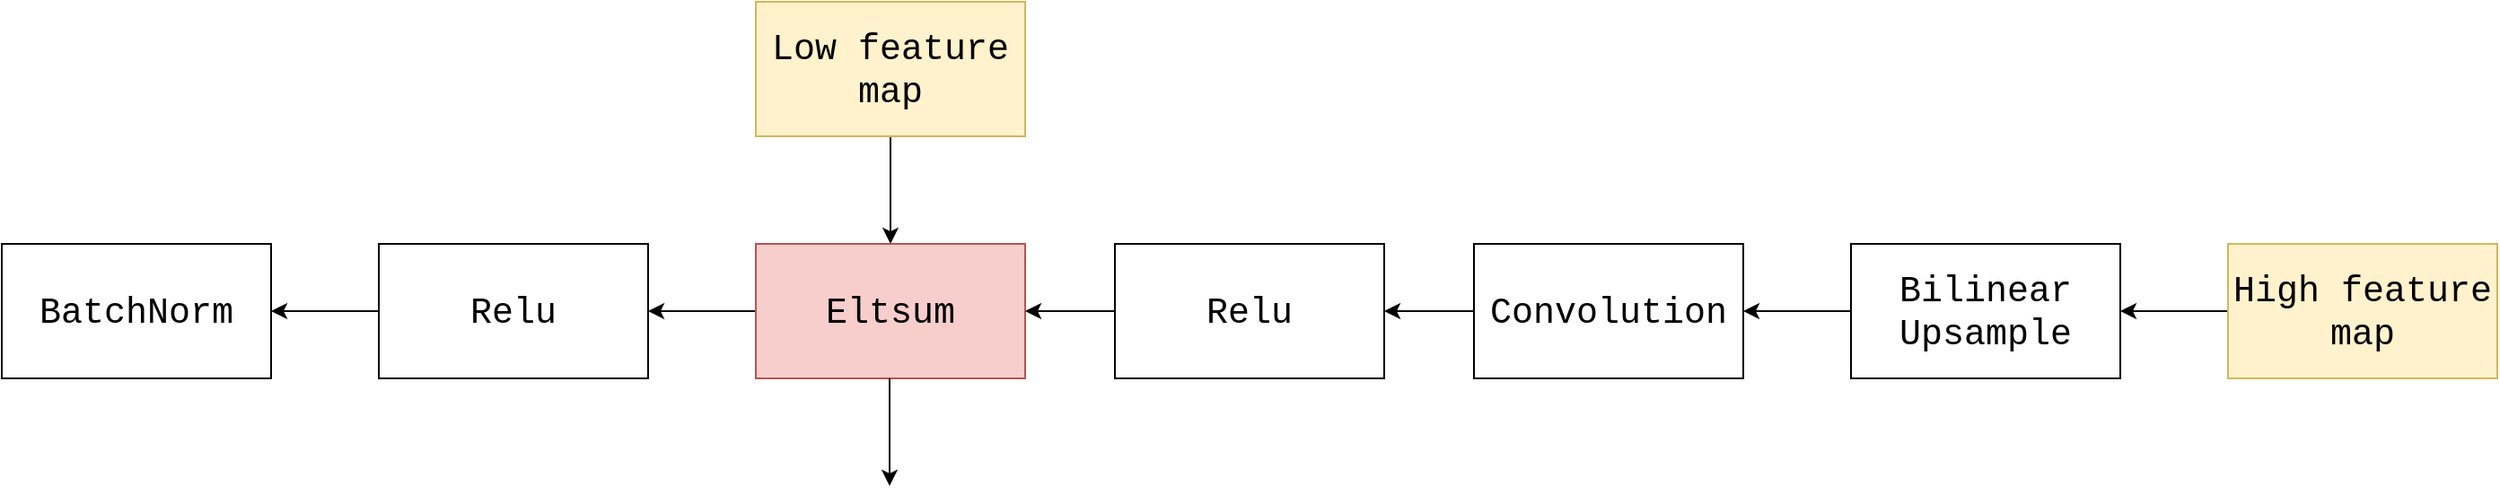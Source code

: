 <mxfile version="21.6.1" type="device">
  <diagram name="Page-1" id="B3fTKQre_OQITpEcB2sk">
    <mxGraphModel dx="2922" dy="1212" grid="1" gridSize="10" guides="1" tooltips="1" connect="1" arrows="1" fold="1" page="1" pageScale="1" pageWidth="850" pageHeight="1100" math="0" shadow="0">
      <root>
        <mxCell id="0" />
        <mxCell id="1" parent="0" />
        <mxCell id="7anjcdPvZd5-1OHa2v6E-8" style="edgeStyle=orthogonalEdgeStyle;rounded=0;orthogonalLoop=1;jettySize=auto;html=1;exitX=0.5;exitY=1;exitDx=0;exitDy=0;entryX=0.5;entryY=0;entryDx=0;entryDy=0;fontFamily=Courier New;fontSize=20;fontColor=default;" parent="1" source="U6WOyn71ZmdwlsF5l4Zr-2" target="U6WOyn71ZmdwlsF5l4Zr-5" edge="1">
          <mxGeometry relative="1" as="geometry" />
        </mxCell>
        <mxCell id="U6WOyn71ZmdwlsF5l4Zr-2" value="Low feature map" style="rounded=0;whiteSpace=wrap;html=1;fontSize=20;fontFamily=Courier New;fillColor=#fff2cc;strokeColor=#d6b656;" parent="1" vertex="1">
          <mxGeometry x="400" y="190" width="150" height="75" as="geometry" />
        </mxCell>
        <mxCell id="7anjcdPvZd5-1OHa2v6E-4" style="edgeStyle=orthogonalEdgeStyle;rounded=0;orthogonalLoop=1;jettySize=auto;html=1;exitX=0;exitY=0.5;exitDx=0;exitDy=0;entryX=1;entryY=0.5;entryDx=0;entryDy=0;fontFamily=Courier New;fontSize=20;fontColor=default;" parent="1" source="U6WOyn71ZmdwlsF5l4Zr-3" target="U6WOyn71ZmdwlsF5l4Zr-4" edge="1">
          <mxGeometry relative="1" as="geometry" />
        </mxCell>
        <mxCell id="U6WOyn71ZmdwlsF5l4Zr-3" value="Bilinear Upsample" style="rounded=0;whiteSpace=wrap;html=1;fontSize=20;fontFamily=Courier New;" parent="1" vertex="1">
          <mxGeometry x="1010" y="325" width="150" height="75" as="geometry" />
        </mxCell>
        <mxCell id="7anjcdPvZd5-1OHa2v6E-5" style="edgeStyle=orthogonalEdgeStyle;rounded=0;orthogonalLoop=1;jettySize=auto;html=1;exitX=0;exitY=0.5;exitDx=0;exitDy=0;entryX=1;entryY=0.5;entryDx=0;entryDy=0;fontFamily=Courier New;fontSize=20;fontColor=default;" parent="1" source="U6WOyn71ZmdwlsF5l4Zr-4" target="K4lUe_yrgCLSYlPoIe5V-1" edge="1">
          <mxGeometry relative="1" as="geometry" />
        </mxCell>
        <mxCell id="U6WOyn71ZmdwlsF5l4Zr-4" value="Convolution" style="rounded=0;whiteSpace=wrap;html=1;fontSize=20;fontFamily=Courier New;" parent="1" vertex="1">
          <mxGeometry x="800" y="325" width="150" height="75" as="geometry" />
        </mxCell>
        <mxCell id="7anjcdPvZd5-1OHa2v6E-9" style="edgeStyle=orthogonalEdgeStyle;rounded=0;orthogonalLoop=1;jettySize=auto;html=1;exitX=0;exitY=0.5;exitDx=0;exitDy=0;entryX=1;entryY=0.5;entryDx=0;entryDy=0;fontFamily=Courier New;fontSize=20;fontColor=default;" parent="1" source="U6WOyn71ZmdwlsF5l4Zr-5" target="U6WOyn71ZmdwlsF5l4Zr-6" edge="1">
          <mxGeometry relative="1" as="geometry" />
        </mxCell>
        <mxCell id="U6WOyn71ZmdwlsF5l4Zr-5" value="Eltsum" style="rounded=0;whiteSpace=wrap;html=1;fontSize=20;fontFamily=Courier New;fillColor=#f8cecc;strokeColor=#b85450;" parent="1" vertex="1">
          <mxGeometry x="400" y="325" width="150" height="75" as="geometry" />
        </mxCell>
        <mxCell id="7anjcdPvZd5-1OHa2v6E-10" style="edgeStyle=orthogonalEdgeStyle;rounded=0;orthogonalLoop=1;jettySize=auto;html=1;exitX=0;exitY=0.5;exitDx=0;exitDy=0;entryX=1;entryY=0.5;entryDx=0;entryDy=0;fontFamily=Courier New;fontSize=20;fontColor=default;" parent="1" source="U6WOyn71ZmdwlsF5l4Zr-6" target="jEUyd9VZmNWBE28ITLry-1" edge="1">
          <mxGeometry relative="1" as="geometry" />
        </mxCell>
        <mxCell id="U6WOyn71ZmdwlsF5l4Zr-6" value="Relu" style="rounded=0;whiteSpace=wrap;html=1;fontSize=20;fontFamily=Courier New;" parent="1" vertex="1">
          <mxGeometry x="190" y="325" width="150" height="75" as="geometry" />
        </mxCell>
        <mxCell id="7anjcdPvZd5-1OHa2v6E-3" style="edgeStyle=orthogonalEdgeStyle;rounded=0;orthogonalLoop=1;jettySize=auto;html=1;exitX=0;exitY=0.5;exitDx=0;exitDy=0;entryX=1;entryY=0.5;entryDx=0;entryDy=0;fontFamily=Courier New;fontSize=20;fontColor=default;" parent="1" source="Ma0rsBWwHcaHnorrLQAk-1" target="U6WOyn71ZmdwlsF5l4Zr-3" edge="1">
          <mxGeometry relative="1" as="geometry" />
        </mxCell>
        <mxCell id="Ma0rsBWwHcaHnorrLQAk-1" value="High feature map" style="rounded=0;whiteSpace=wrap;html=1;fontSize=20;fontFamily=Courier New;fillColor=#fff2cc;strokeColor=#d6b656;" parent="1" vertex="1">
          <mxGeometry x="1220" y="325" width="150" height="75" as="geometry" />
        </mxCell>
        <mxCell id="jEUyd9VZmNWBE28ITLry-1" value="BatchNorm" style="rounded=0;whiteSpace=wrap;html=1;fontSize=20;fontFamily=Courier New;" parent="1" vertex="1">
          <mxGeometry x="-20" y="325" width="150" height="75" as="geometry" />
        </mxCell>
        <mxCell id="7anjcdPvZd5-1OHa2v6E-7" style="edgeStyle=orthogonalEdgeStyle;rounded=0;orthogonalLoop=1;jettySize=auto;html=1;exitX=0;exitY=0.5;exitDx=0;exitDy=0;entryX=1;entryY=0.5;entryDx=0;entryDy=0;fontFamily=Courier New;fontSize=20;fontColor=default;" parent="1" source="K4lUe_yrgCLSYlPoIe5V-1" target="U6WOyn71ZmdwlsF5l4Zr-5" edge="1">
          <mxGeometry relative="1" as="geometry" />
        </mxCell>
        <mxCell id="K4lUe_yrgCLSYlPoIe5V-1" value="Relu" style="rounded=0;whiteSpace=wrap;html=1;fontSize=20;fontFamily=Courier New;" parent="1" vertex="1">
          <mxGeometry x="600" y="325" width="150" height="75" as="geometry" />
        </mxCell>
        <mxCell id="H0K6x6dxscSPNfejjcy5-2" style="edgeStyle=orthogonalEdgeStyle;rounded=0;orthogonalLoop=1;jettySize=auto;html=1;exitX=0.5;exitY=1;exitDx=0;exitDy=0;entryX=0.5;entryY=0;entryDx=0;entryDy=0;fontFamily=Courier New;fontSize=20;fontColor=default;" edge="1" parent="1">
          <mxGeometry relative="1" as="geometry">
            <mxPoint x="474.5" y="400" as="sourcePoint" />
            <mxPoint x="474.5" y="460" as="targetPoint" />
          </mxGeometry>
        </mxCell>
      </root>
    </mxGraphModel>
  </diagram>
</mxfile>
